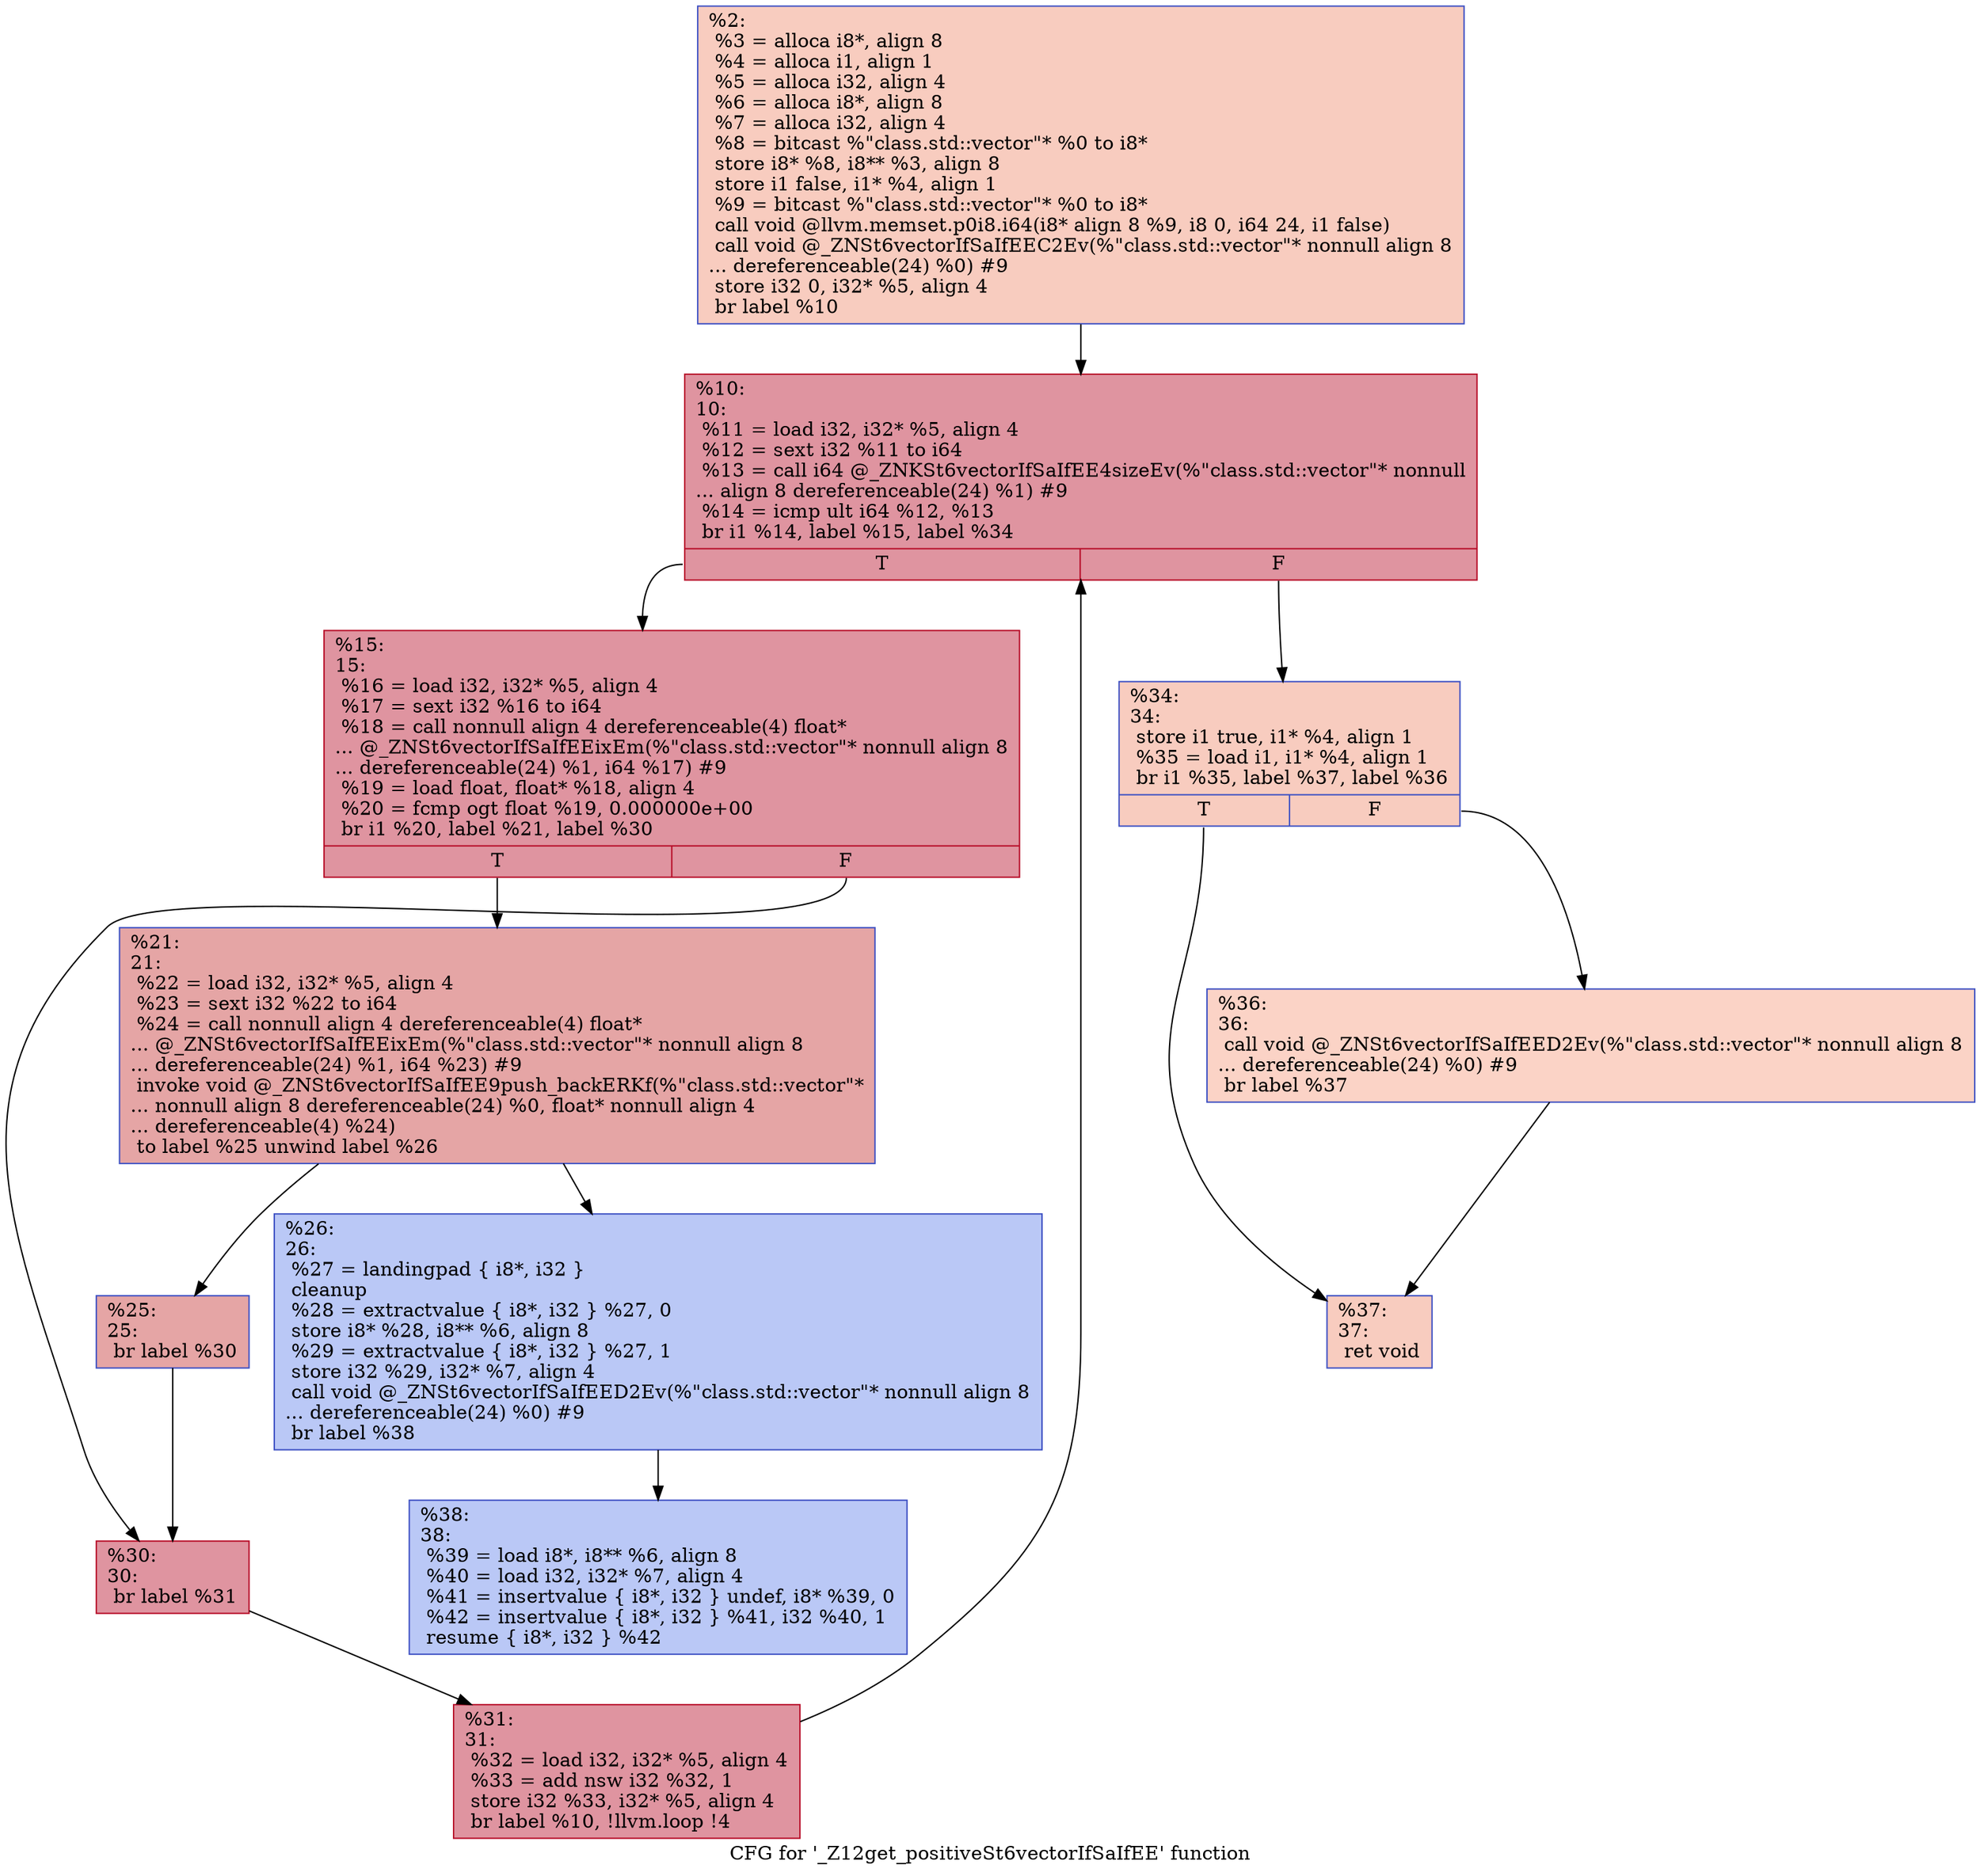 digraph "CFG for '_Z12get_positiveSt6vectorIfSaIfEE' function" {
	label="CFG for '_Z12get_positiveSt6vectorIfSaIfEE' function";

	Node0x55c17f03d920 [shape=record,color="#3d50c3ff", style=filled, fillcolor="#f08b6e70",label="{%2:\l  %3 = alloca i8*, align 8\l  %4 = alloca i1, align 1\l  %5 = alloca i32, align 4\l  %6 = alloca i8*, align 8\l  %7 = alloca i32, align 4\l  %8 = bitcast %\"class.std::vector\"* %0 to i8*\l  store i8* %8, i8** %3, align 8\l  store i1 false, i1* %4, align 1\l  %9 = bitcast %\"class.std::vector\"* %0 to i8*\l  call void @llvm.memset.p0i8.i64(i8* align 8 %9, i8 0, i64 24, i1 false)\l  call void @_ZNSt6vectorIfSaIfEEC2Ev(%\"class.std::vector\"* nonnull align 8\l... dereferenceable(24) %0) #9\l  store i32 0, i32* %5, align 4\l  br label %10\l}"];
	Node0x55c17f03d920 -> Node0x55c17f03eaf0;
	Node0x55c17f03eaf0 [shape=record,color="#b70d28ff", style=filled, fillcolor="#b70d2870",label="{%10:\l10:                                               \l  %11 = load i32, i32* %5, align 4\l  %12 = sext i32 %11 to i64\l  %13 = call i64 @_ZNKSt6vectorIfSaIfEE4sizeEv(%\"class.std::vector\"* nonnull\l... align 8 dereferenceable(24) %1) #9\l  %14 = icmp ult i64 %12, %13\l  br i1 %14, label %15, label %34\l|{<s0>T|<s1>F}}"];
	Node0x55c17f03eaf0:s0 -> Node0x55c17f03eff0;
	Node0x55c17f03eaf0:s1 -> Node0x55c17f03f040;
	Node0x55c17f03eff0 [shape=record,color="#b70d28ff", style=filled, fillcolor="#b70d2870",label="{%15:\l15:                                               \l  %16 = load i32, i32* %5, align 4\l  %17 = sext i32 %16 to i64\l  %18 = call nonnull align 4 dereferenceable(4) float*\l... @_ZNSt6vectorIfSaIfEEixEm(%\"class.std::vector\"* nonnull align 8\l... dereferenceable(24) %1, i64 %17) #9\l  %19 = load float, float* %18, align 4\l  %20 = fcmp ogt float %19, 0.000000e+00\l  br i1 %20, label %21, label %30\l|{<s0>T|<s1>F}}"];
	Node0x55c17f03eff0:s0 -> Node0x55c17f03ffd0;
	Node0x55c17f03eff0:s1 -> Node0x55c17f040060;
	Node0x55c17f03ffd0 [shape=record,color="#3d50c3ff", style=filled, fillcolor="#c5333470",label="{%21:\l21:                                               \l  %22 = load i32, i32* %5, align 4\l  %23 = sext i32 %22 to i64\l  %24 = call nonnull align 4 dereferenceable(4) float*\l... @_ZNSt6vectorIfSaIfEEixEm(%\"class.std::vector\"* nonnull align 8\l... dereferenceable(24) %1, i64 %23) #9\l  invoke void @_ZNSt6vectorIfSaIfEE9push_backERKf(%\"class.std::vector\"*\l... nonnull align 8 dereferenceable(24) %0, float* nonnull align 4\l... dereferenceable(4) %24)\l          to label %25 unwind label %26\l}"];
	Node0x55c17f03ffd0 -> Node0x55c17f0403e0;
	Node0x55c17f03ffd0 -> Node0x55c17f040430;
	Node0x55c17f0403e0 [shape=record,color="#3d50c3ff", style=filled, fillcolor="#c5333470",label="{%25:\l25:                                               \l  br label %30\l}"];
	Node0x55c17f0403e0 -> Node0x55c17f040060;
	Node0x55c17f040430 [shape=record,color="#3d50c3ff", style=filled, fillcolor="#6282ea70",label="{%26:\l26:                                               \l  %27 = landingpad \{ i8*, i32 \}\l          cleanup\l  %28 = extractvalue \{ i8*, i32 \} %27, 0\l  store i8* %28, i8** %6, align 8\l  %29 = extractvalue \{ i8*, i32 \} %27, 1\l  store i32 %29, i32* %7, align 4\l  call void @_ZNSt6vectorIfSaIfEED2Ev(%\"class.std::vector\"* nonnull align 8\l... dereferenceable(24) %0) #9\l  br label %38\l}"];
	Node0x55c17f040430 -> Node0x55c17f040ea0;
	Node0x55c17f040060 [shape=record,color="#b70d28ff", style=filled, fillcolor="#b70d2870",label="{%30:\l30:                                               \l  br label %31\l}"];
	Node0x55c17f040060 -> Node0x55c17f040f60;
	Node0x55c17f040f60 [shape=record,color="#b70d28ff", style=filled, fillcolor="#b70d2870",label="{%31:\l31:                                               \l  %32 = load i32, i32* %5, align 4\l  %33 = add nsw i32 %32, 1\l  store i32 %33, i32* %5, align 4\l  br label %10, !llvm.loop !4\l}"];
	Node0x55c17f040f60 -> Node0x55c17f03eaf0;
	Node0x55c17f03f040 [shape=record,color="#3d50c3ff", style=filled, fillcolor="#f08b6e70",label="{%34:\l34:                                               \l  store i1 true, i1* %4, align 1\l  %35 = load i1, i1* %4, align 1\l  br i1 %35, label %37, label %36\l|{<s0>T|<s1>F}}"];
	Node0x55c17f03f040:s0 -> Node0x55c17f041fc0;
	Node0x55c17f03f040:s1 -> Node0x55c17f042010;
	Node0x55c17f042010 [shape=record,color="#3d50c3ff", style=filled, fillcolor="#f59c7d70",label="{%36:\l36:                                               \l  call void @_ZNSt6vectorIfSaIfEED2Ev(%\"class.std::vector\"* nonnull align 8\l... dereferenceable(24) %0) #9\l  br label %37\l}"];
	Node0x55c17f042010 -> Node0x55c17f041fc0;
	Node0x55c17f041fc0 [shape=record,color="#3d50c3ff", style=filled, fillcolor="#f08b6e70",label="{%37:\l37:                                               \l  ret void\l}"];
	Node0x55c17f040ea0 [shape=record,color="#3d50c3ff", style=filled, fillcolor="#6282ea70",label="{%38:\l38:                                               \l  %39 = load i8*, i8** %6, align 8\l  %40 = load i32, i32* %7, align 4\l  %41 = insertvalue \{ i8*, i32 \} undef, i8* %39, 0\l  %42 = insertvalue \{ i8*, i32 \} %41, i32 %40, 1\l  resume \{ i8*, i32 \} %42\l}"];
}
